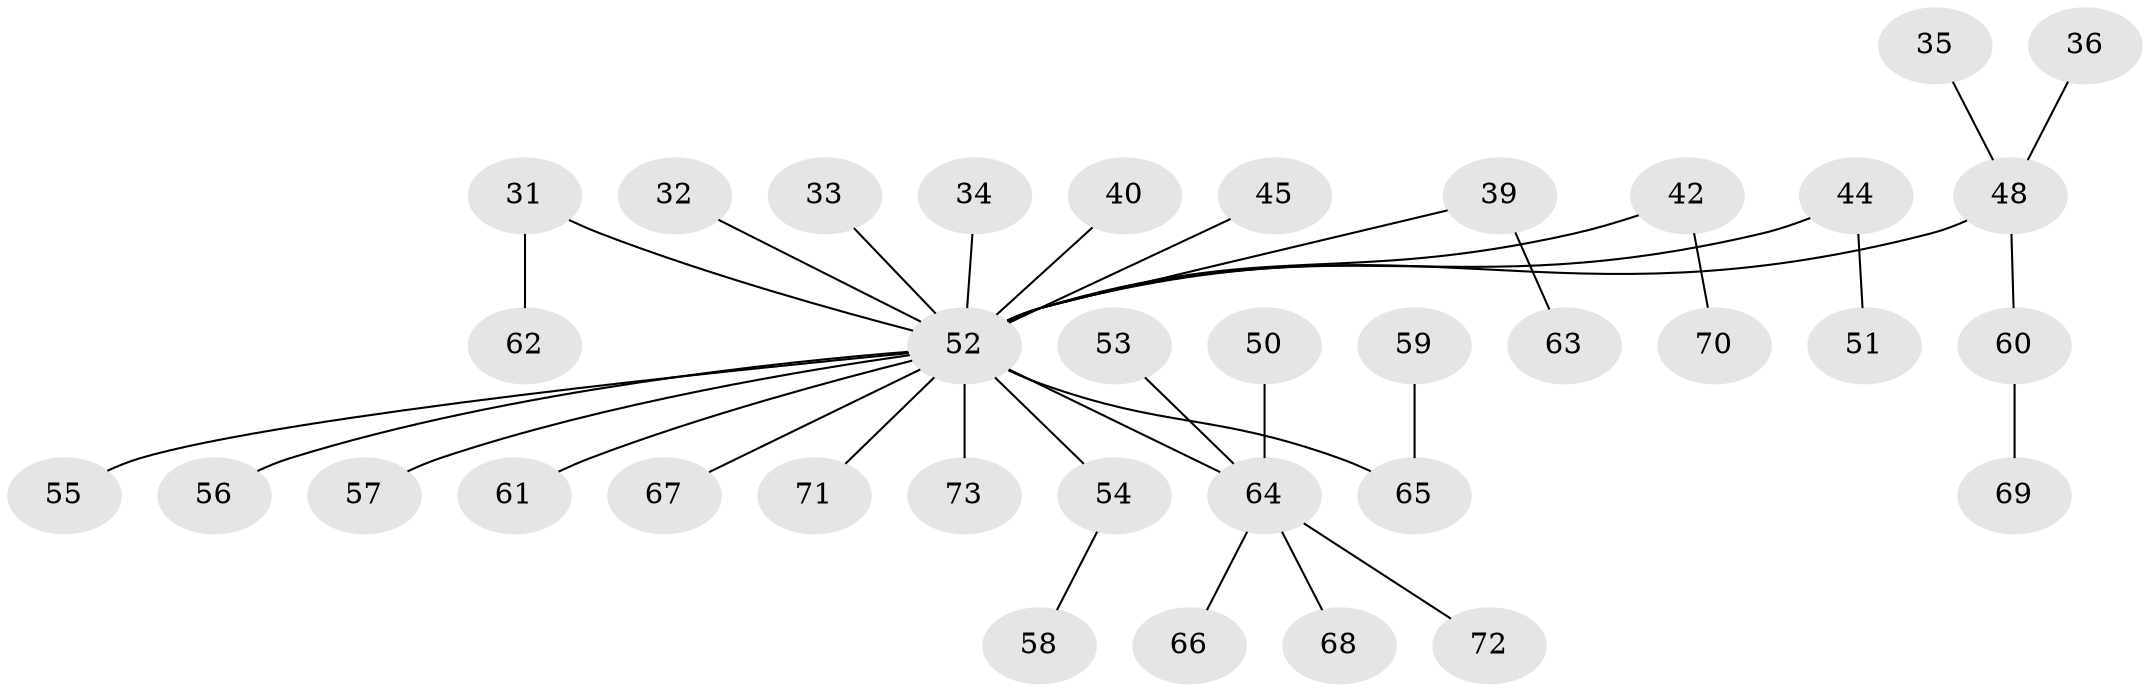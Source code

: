 // original degree distribution, {4: 0.0410958904109589, 3: 0.136986301369863, 5: 0.0273972602739726, 2: 0.3150684931506849, 6: 0.0136986301369863, 7: 0.0136986301369863, 1: 0.4520547945205479}
// Generated by graph-tools (version 1.1) at 2025/02/03/05/25 17:02:43]
// undirected, 36 vertices, 35 edges
graph export_dot {
graph [start="1"]
  node [color=gray90,style=filled];
  31;
  32;
  33 [super="+24"];
  34;
  35;
  36;
  39;
  40;
  42;
  44;
  45;
  48 [super="+21"];
  50;
  51;
  52 [super="+27+13+15+19+49+28+30"];
  53;
  54;
  55;
  56;
  57 [super="+11"];
  58;
  59;
  60;
  61;
  62;
  63;
  64 [super="+41+46+29+47"];
  65 [super="+26"];
  66;
  67 [super="+25"];
  68;
  69;
  70;
  71;
  72;
  73;
  31 -- 62;
  31 -- 52;
  32 -- 52;
  33 -- 52;
  34 -- 52;
  35 -- 48;
  36 -- 48;
  39 -- 63;
  39 -- 52;
  40 -- 52;
  42 -- 70;
  42 -- 52;
  44 -- 51;
  44 -- 52;
  45 -- 52;
  48 -- 60;
  48 -- 52;
  50 -- 64;
  52 -- 71;
  52 -- 54;
  52 -- 55;
  52 -- 61;
  52 -- 65;
  52 -- 57;
  52 -- 56;
  52 -- 64;
  52 -- 73;
  52 -- 67;
  53 -- 64;
  54 -- 58;
  59 -- 65;
  60 -- 69;
  64 -- 66;
  64 -- 68;
  64 -- 72;
}
